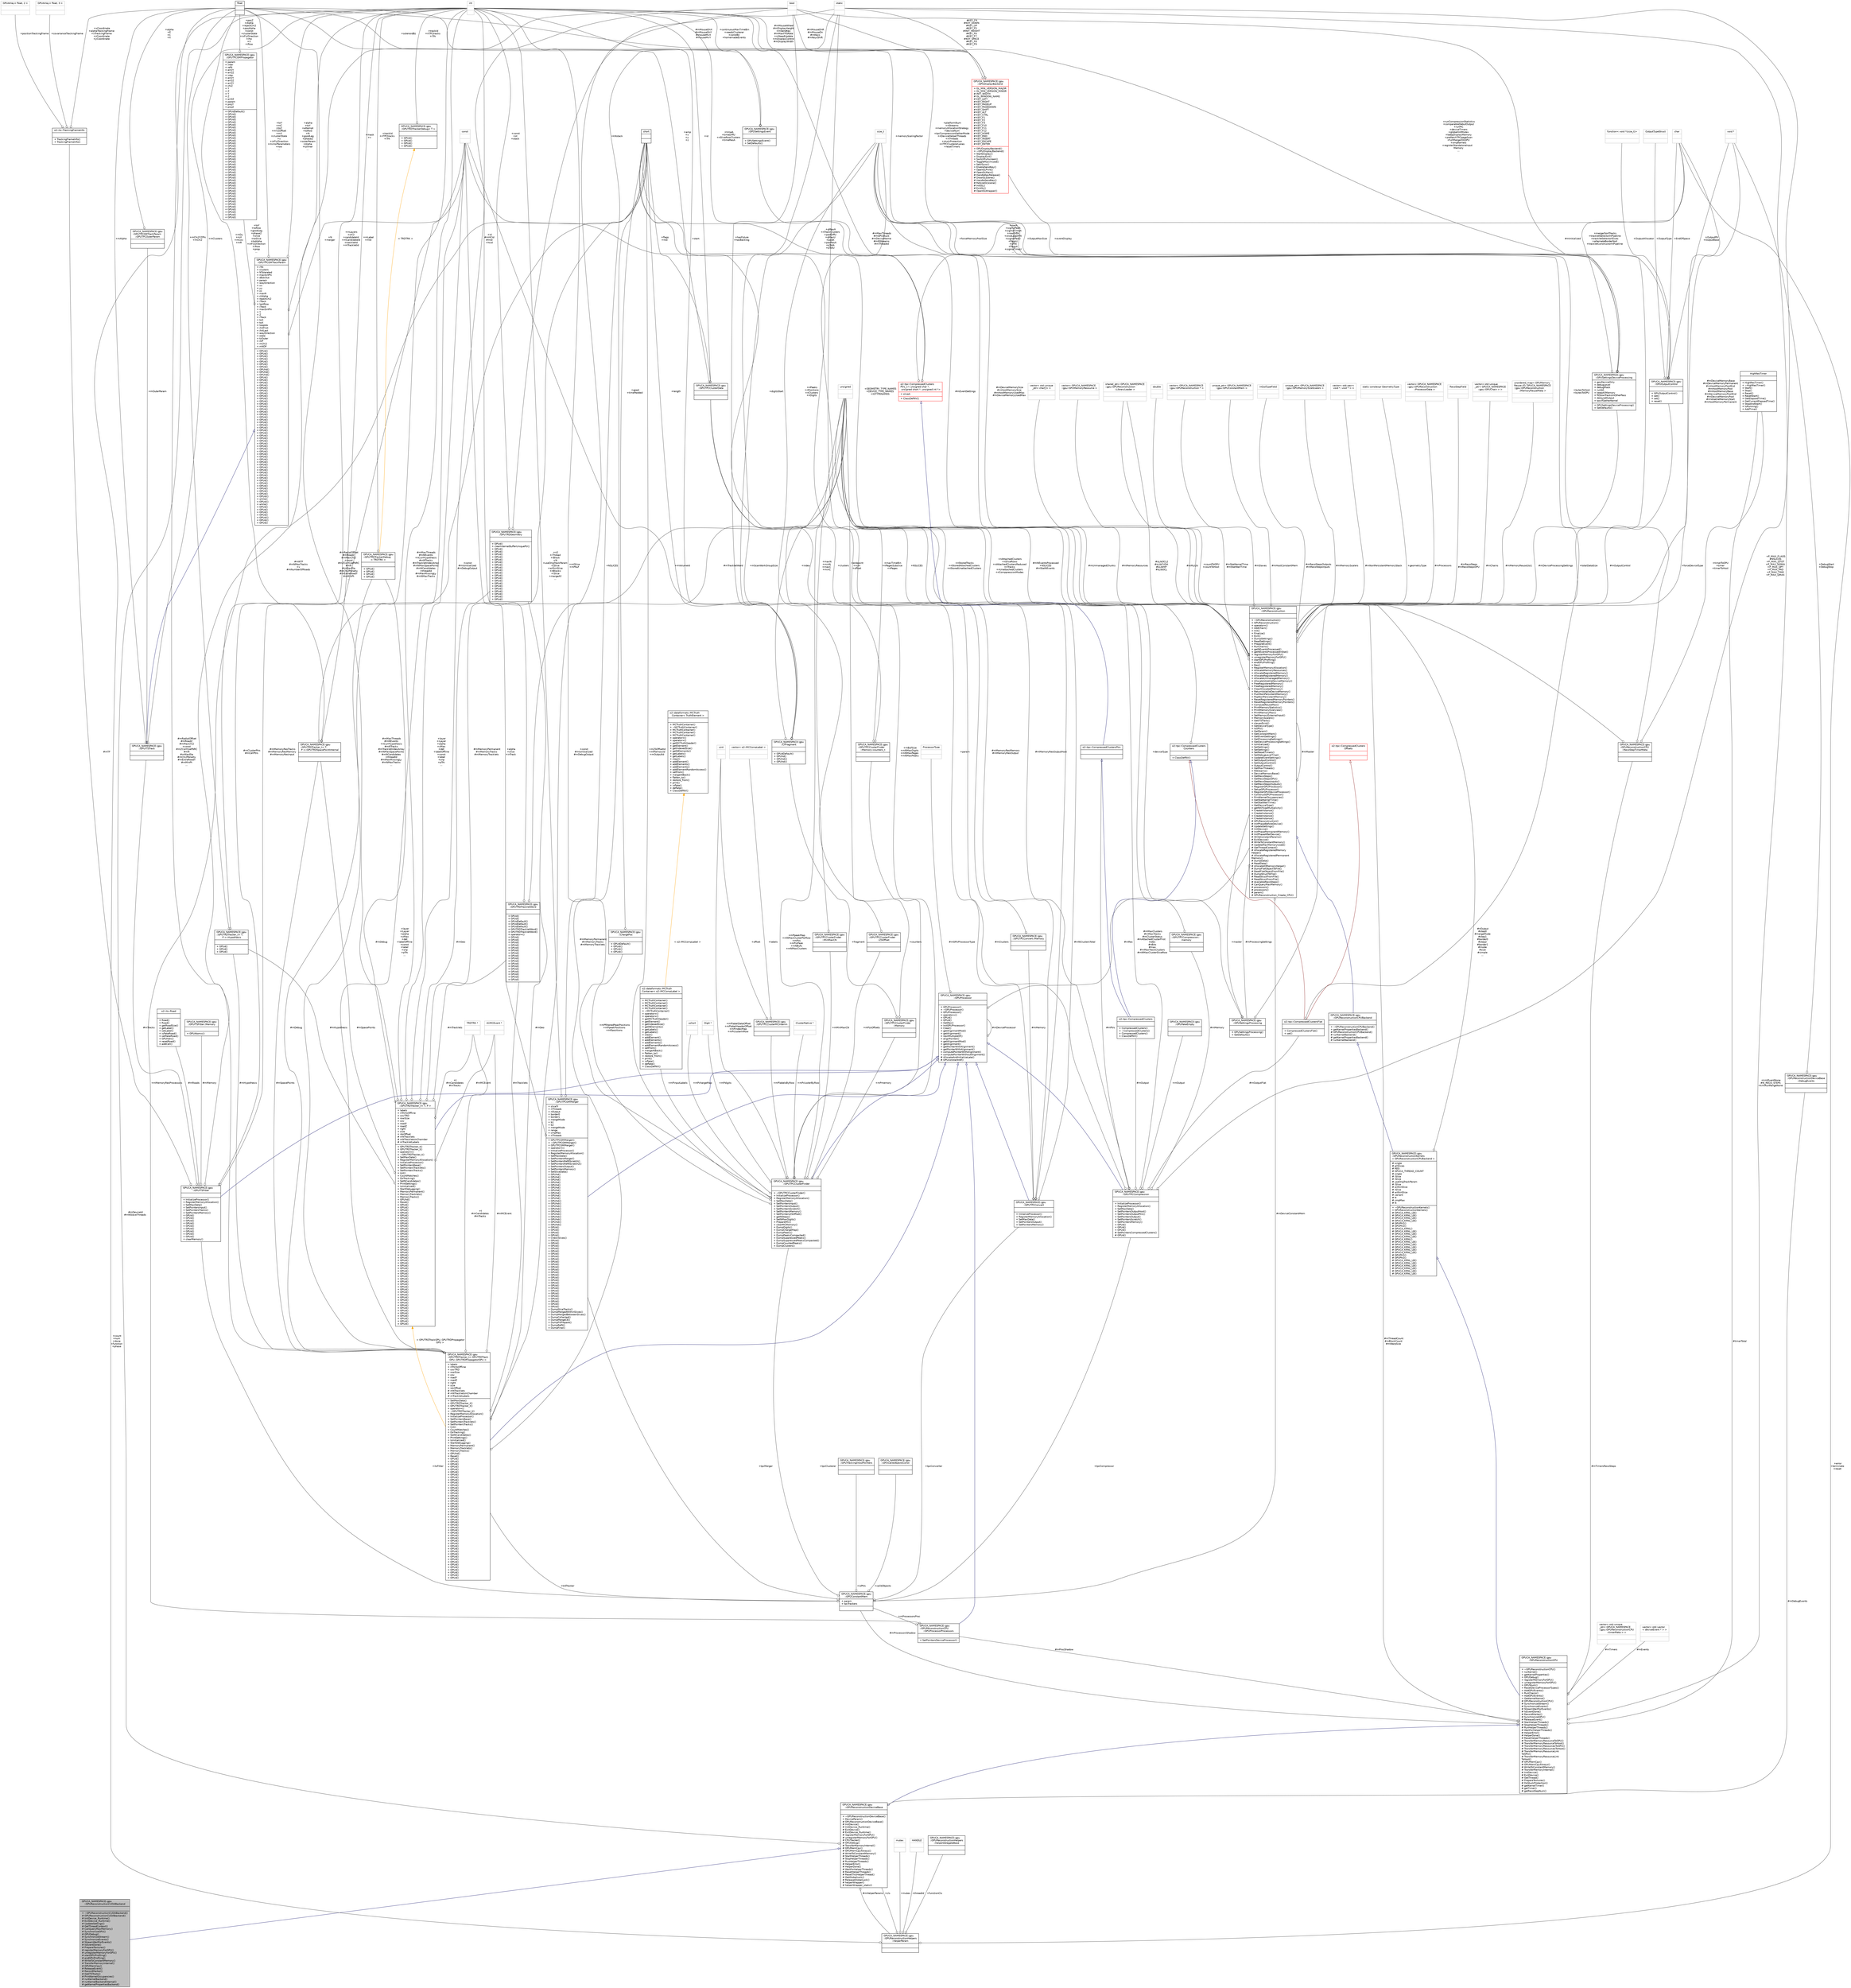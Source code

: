 digraph "GPUCA_NAMESPACE::gpu::GPUReconstructionCUDABackend"
{
 // INTERACTIVE_SVG=YES
  bgcolor="transparent";
  edge [fontname="Helvetica",fontsize="10",labelfontname="Helvetica",labelfontsize="10"];
  node [fontname="Helvetica",fontsize="10",shape=record];
  Node6 [label="{GPUCA_NAMESPACE::gpu\l::GPUReconstructionCUDABackend\n||+ ~GPUReconstructionCUDABackend()\l# GPUReconstructionCUDABackend()\l# InitDevice_Runtime()\l# ExitDevice_Runtime()\l# UpdateSettings()\l# GetThreadContext()\l# CanQueryMaxMemory()\l# SynchronizeGPU()\l# GPUDebug()\l# SynchronizeStream()\l# SynchronizeEvents()\l# StreamWaitForEvents()\l# IsEventDone()\l# PrepareTextures()\l# registerMemoryForGPU()\l# unregisterMemoryForGPU()\l# startGPUProfiling()\l# endGPUProfiling()\l# WriteToConstantMemory()\l# TransferMemoryInternal()\l# GPUMemCpy()\l# ReleaseEvent()\l# RecordMarker()\l# GetITSTraits()\l# PrintKernelOccupancies()\l# runKernelBackend()\l# runKernelBackendInternal()\l# getKernelPropertiesBackend()\l}",height=0.2,width=0.4,color="black", fillcolor="grey75", style="filled", fontcolor="black"];
  Node7 -> Node6 [dir="back",color="midnightblue",fontsize="10",style="solid",arrowtail="onormal",fontname="Helvetica"];
  Node7 [label="{GPUCA_NAMESPACE::gpu\l::GPUReconstructionDeviceBase\n||+ ~GPUReconstructionDeviceBase()\l+ DeviceParam()\l# GPUReconstructionDeviceBase()\l# InitDevice()\l# InitDevice_Runtime()\l# ExitDevice()\l# ExitDevice_Runtime()\l# registerMemoryForGPU()\l# unregisterMemoryForGPU()\l# CPUTracker()\l# GPUDebug()\l# TransferMemoryInternal()\l# GPUMemCpy()\l# GPUMemCpyAlways()\l# WriteToConstantMemory()\l# StartHelperThreads()\l# StopHelperThreads()\l# RunHelperThreads()\l# HelperError()\l# HelperDone()\l# WaitForHelperThreads()\l# ResetHelperThreads()\l# ResetThisHelperThread()\l# GetGlobalLock()\l# ReleaseGlobalLock()\l# helperWrapper()\l# helperWrapper_static()\l}",height=0.2,width=0.4,color="black",URL="$d8/dcf/classGPUCA__NAMESPACE_1_1gpu_1_1GPUReconstructionDeviceBase.html"];
  Node8 -> Node7 [dir="back",color="midnightblue",fontsize="10",style="solid",arrowtail="onormal",fontname="Helvetica"];
  Node8 [label="{GPUCA_NAMESPACE::gpu\l::GPUReconstructionCPU\n||+ ~GPUReconstructionCPU()\l+ runKernel()\l+ getKernelProperties()\l+ GPUDebug()\l+ registerMemoryForGPU()\l+ unregisterMemoryForGPU()\l+ GPUStuck()\l+ ResetDeviceProcessorTypes()\l+ AddGPUEvents()\l+ RunChains()\l+ AddGPUEvents()\l+ GetKernelName()\l# GPUReconstructionCPU()\l# SynchronizeStream()\l# SynchronizeEvents()\l# StreamWaitForEvents()\l# IsEventDone()\l# RecordMarker()\l# SynchronizeGPU()\l# ReleaseEvent()\l# StartHelperThreads()\l# StopHelperThreads()\l# RunHelperThreads()\l# WaitForHelperThreads()\l# HelperError()\l# HelperDone()\l# ResetHelperThreads()\l# TransferMemoryResourceToGPU()\l# TransferMemoryResourceToHost()\l# TransferMemoryResourcesToGPU()\l# TransferMemoryResourcesToHost()\l# TransferMemoryResourceLink\lToGPU()\l# TransferMemoryResourceLink\lToHost()\l# GPUMemCpy()\l# GPUMemCpyAlways()\l# WriteToConstantMemory()\l# TransferMemoryInternal()\l# InitDevice()\l# ExitDevice()\l# GetThread()\l# PrepareTextures()\l# DoStuckProtection()\l# getKernelTimer()\l# getTimer()\l# getRecoStepNum()\l}",height=0.2,width=0.4,color="black",URL="$db/d88/classGPUCA__NAMESPACE_1_1gpu_1_1GPUReconstructionCPU.html"];
  Node9 -> Node8 [dir="back",color="midnightblue",fontsize="10",style="solid",arrowtail="onormal",fontname="Helvetica"];
  Node9 [label="{GPUCA_NAMESPACE::gpu\l::GPUReconstructionKernels\l\< GPUReconstructionCPUBackend \>\n|# single\l# allSlices\l# REG\l# GPUCA_THREAD_COUNT\l# single\l# iSlice\l# iSlice\l# useOrigTrackParam\l# iSlice\l# withinSlice\l# iSlice\l# withinSlice\l# variant\l# N\l# cmpMax\l# N\l|+ ~GPUReconstructionKernels()\l+ GPUReconstructionKernels()\l# GPUCA_KRNL_LB()\l# GPUCA_KRNL_LB()\l# GPUCA_KRNL_LB()\l# GPUCA_KRNL_LB()\l# GPUPtr1()\l# GPUPtr2()\l# GPUCA_KRNL()\l# GPUCA_KRNL_LB()\l# GPUCA_KRNL_LB()\l# GPUCA_KRNL_LB()\l# GPUCA_KRNL()\l# GPUCA_KRNL_LB()\l# GPUCA_KRNL_LB()\l# GPUCA_KRNL_LB()\l# GPUCA_KRNL_LB()\l# GPUCA_KRNL_LB()\l# GPUPtr1()\l# GPUPtr2()\l# GPUCA_KRNL_LB()\l# GPUCA_KRNL_LB()\l# GPUCA_KRNL_LB()\l# GPUCA_KRNL_LB()\l# GPUCA_KRNL_LB()\l# GPUCA_KRNL_LB()\l}",height=0.2,width=0.4,color="black",URL="$d2/dc7/classGPUCA__NAMESPACE_1_1gpu_1_1GPUReconstructionKernels_3_01GPUReconstructionCPUBackend_01_4.html"];
  Node10 -> Node9 [dir="back",color="midnightblue",fontsize="10",style="solid",arrowtail="onormal",fontname="Helvetica"];
  Node10 [label="{GPUCA_NAMESPACE::gpu\l::GPUReconstructionCPUBackend\n||+ ~GPUReconstructionCPUBackend()\l+ getKernelPropertiesBackend()\l# GPUReconstructionCPUBackend()\l# runKernelBackend()\l# getKernelPropertiesBackend()\l# runKernelBackend()\l}",height=0.2,width=0.4,color="black",URL="$d2/d24/classGPUCA__NAMESPACE_1_1gpu_1_1GPUReconstructionCPUBackend.html"];
  Node11 -> Node10 [dir="back",color="midnightblue",fontsize="10",style="solid",arrowtail="onormal",fontname="Helvetica"];
  Node11 [label="{GPUCA_NAMESPACE::gpu\l::GPUReconstruction\n||+ ~GPUReconstruction()\l+ GPUReconstruction()\l+ operator=()\l+ AddChain()\l+ Init()\l+ Finalize()\l+ Exit()\l+ DumpSettings()\l+ ReadSettings()\l+ PrepareEvent()\l+ RunChains()\l+ getNEventsProcessed()\l+ getNEventsProcessedInStat()\l+ registerMemoryForGPU()\l+ unregisterMemoryForGPU()\l+ startGPUProfiling()\l+ endGPUProfiling()\l+ Res()\l+ RegisterMemoryAllocation()\l+ AllocateMemoryResources()\l+ AllocateRegisteredMemory()\l+ AllocateRegisteredMemory()\l+ AllocateUnmanagedMemory()\l+ AllocateVolatileDeviceMemory()\l+ FreeRegisteredMemory()\l+ FreeRegisteredMemory()\l+ ClearAllocatedMemory()\l+ ReturnVolatileDeviceMemory()\l+ PushNonPersistentMemory()\l+ PopNonPersistentMemory()\l+ ResetRegisteredMemoryPointers()\l+ ResetRegisteredMemoryPointers()\l+ ComputeReuseMax()\l+ PrintMemoryStatistics()\l+ PrintMemoryOverview()\l+ PrintMemoryMax()\l+ SetMemoryExternalInput()\l+ MemoryScalers()\l+ GetITSTraits()\l+ slavesExist()\l+ GetDeviceType()\l+ IsGPU()\l+ GetParam()\l+ GetConstantMem()\l+ GetEventSettings()\l+ GetProcessingSettings()\l+ GetDeviceProcessingSettings()\l+ IsInitialized()\l+ SetSettings()\l+ SetSettings()\l+ SetResetTimers()\l+ SetDebugLevelTmp()\l+ UpdateEventSettings()\l+ SetOutputControl()\l+ SetOutputControl()\l+ OutputControl()\l+ GetMaxThreads()\l+ NStreams()\l+ DeviceMemoryBase()\l+ GetRecoSteps()\l+ GetRecoStepsGPU()\l+ GetRecoStepsInputs()\l+ GetRecoStepsOutputs()\l+ RegisterGPUProcessor()\l+ SetupGPUProcessor()\l+ RegisterGPUDeviceProcessor()\l+ ConstructGPUProcessor()\l+ PrintKernelOccupancies()\l+ GetStatKernelTime()\l+ GetStatWallTime()\l+ GetDeviceType()\l+ getNIOTypeMultiplicity()\l+ CreateInstance()\l+ CreateInstance()\l+ CreateInstance()\l+ CreateInstance()\l# GPUReconstruction()\l# InitPhaseBeforeDevice()\l# UpdateSettings()\l# InitDevice()\l# InitPhasePermanentMemory()\l# InitPhaseAfterDevice()\l# WriteConstantParams()\l# ExitDevice()\l# WriteToConstantMemory()\l# UpdateMaxMemoryUsed()\l# GetThreadContext()\l# AllocateRegisteredMemory\lHelper()\l# AllocateRegisteredPermanent\lMemory()\l# DumpData()\l# ReadData()\l# AllocateIOMemoryHelper()\l# DumpFlatObjectToFile()\l# ReadFlatObjectFromFile()\l# DumpStructToFile()\l# ReadStructFromFile()\l# ReadStructFromFile()\l# AvailableRecoSteps()\l# CanQueryMaxMemory()\l# processors()\l# processors()\l# param()\l# GPUReconstruction_Create_CPU()\l}",height=0.2,width=0.4,color="black",URL="$d6/df4/classGPUCA__NAMESPACE_1_1gpu_1_1GPUReconstruction.html"];
  Node12 -> Node11 [color="grey25",fontsize="10",style="solid",label=" #mUnmanagedChunks" ,arrowhead="odiamond",fontname="Helvetica"];
  Node12 [label="{vector\< std::unique\l_ptr\< char[]\> \>\n||}",height=0.2,width=0.4,color="grey75"];
  Node11 -> Node11 [color="grey25",fontsize="10",style="solid",label=" #mMaster" ,arrowhead="odiamond",fontname="Helvetica"];
  Node13 -> Node11 [color="grey25",fontsize="10",style="solid",label=" #mMemoryResources" ,arrowhead="odiamond",fontname="Helvetica"];
  Node13 [label="{vector\< GPUCA_NAMESPACE\l::gpu::GPUMemoryResource \>\n||}",height=0.2,width=0.4,color="grey75"];
  Node14 -> Node11 [color="grey25",fontsize="10",style="solid",label=" #sLibOCL2\n#sLibCUDA\n#sLibHIP\n#sLibOCL" ,arrowhead="odiamond",fontname="Helvetica"];
  Node14 [label="{shared_ptr\< GPUCA_NAMESPACE\l::gpu::GPUReconstruction\l::LibraryLoader \>\n||}",height=0.2,width=0.4,color="grey75"];
  Node15 -> Node11 [color="grey25",fontsize="10",style="solid",label=" #mStatKernelTime\n#mStatWallTime" ,arrowhead="odiamond",fontname="Helvetica"];
  Node15 [label="{double\n||}",height=0.2,width=0.4,color="grey75"];
  Node16 -> Node11 [color="grey25",fontsize="10",style="solid",label=" #mDeviceProcessingSettings" ,arrowhead="odiamond",fontname="Helvetica"];
  Node16 [label="{GPUCA_NAMESPACE::gpu\l::GPUSettingsDeviceProcessing\n|+ gpuDeviceOnly\l+ debugLevel\l+ debugMask\l+ runQA\l+ keepAllMemory\l+ fitSlowTracksInOtherPass\l+ delayedOutput\l+ tpccfGatherKernel\l|+ GPUSettingsDeviceProcessing()\l+ SetDefaults()\l}",height=0.2,width=0.4,color="black",URL="$dd/d45/structGPUCA__NAMESPACE_1_1gpu_1_1GPUSettingsDeviceProcessing.html"];
  Node17 -> Node16 [color="grey25",fontsize="10",style="solid",label=" +memoryScalingFactor" ,arrowhead="odiamond",fontname="Helvetica"];
  Node17 [label="{float\n||}",height=0.2,width=0.4,color="black",URL="$d4/dc3/classfloat.html"];
  Node18 -> Node16 [color="grey25",fontsize="10",style="solid",label=" +mergerSortTracks\n+trackletSelectorInPipeline\n+trackletSelectorSlices\n+alternateBorderSort\n+trackletConstructorInPipeline" ,arrowhead="odiamond",fontname="Helvetica"];
  Node18 [label="{char\n||}",height=0.2,width=0.4,color="grey75"];
  Node19 -> Node16 [color="grey25",fontsize="10",style="solid",label=" +forceMemoryPoolSize" ,arrowhead="odiamond",fontname="Helvetica"];
  Node19 [label="{size_t\n||}",height=0.2,width=0.4,color="grey75"];
  Node20 -> Node16 [color="grey25",fontsize="10",style="solid",label=" +platformNum\n+nStreams\n+memoryAllocationStrategy\n+deviceNum\n+tpcCompressionGatherMode\n+nDeviceHelperThreads\n+nThreads\n+stuckProtection\n+nTPCClustererLanes\n+resetTimers\n..." ,arrowhead="odiamond",fontname="Helvetica"];
  Node20 [label="{int\n||}",height=0.2,width=0.4,color="grey75"];
  Node21 -> Node16 [color="grey25",fontsize="10",style="solid",label=" +runCompressionStatistics\n+comparableDebutOutput\n+runMC\n+deviceTimers\n+globalInitMutex\n+keepDisplayMemory\n+prefetchTPCpageScan\n+fullMergerOnGPU\n+ompKernels\n+registerStandaloneInput\lMemory\n..." ,arrowhead="odiamond",fontname="Helvetica"];
  Node21 [label="{bool\n||}",height=0.2,width=0.4,color="grey75"];
  Node22 -> Node16 [color="grey25",fontsize="10",style="solid",label=" +eventDisplay" ,arrowhead="odiamond",fontname="Helvetica"];
  Node22 [label="{GPUCA_NAMESPACE::gpu\l::GPUDisplayBackend\n|+ GL_MIN_VERSION_MAJOR\l+ GL_MIN_VERSION_MINOR\l# INIT_WIDTH\l# GL_WINDOW_NAME\l# KEY_LEFT\l# KEY_RIGHT\l# KEY_PAGEUP\l# KEY_PAGEDOWN\l# KEY_SHIFT\l# KEY_ALT\l# KEY_CTRL\l# KEY_F1\l# KEY_F2\l# KEY_F3\l# KEY_F10\l# KEY_F11\l# KEY_F12\l# KEY_HOME\l# KEY_END\l# KEY_INSERT\l# KEY_ESCAPE\l# KEY_ENTER\l|+ GPUDisplayBackend()\l+ ~GPUDisplayBackend()\l+ StartDisplay()\l+ DisplayExit()\l+ SwitchFullscreen()\l+ ToggleMaximized()\l+ SetVSync()\l+ EnableSendKey()\l+ OpenGLPrint()\l# OpenGLMain()\l# HandleKeyRelease()\l# DrawGLScene()\l# HandleSendKey()\l# ReSizeGLScene()\l# InitGL()\l# ExitGL()\l# OpenGLWrapper()\l}",height=0.2,width=0.4,color="red",URL="$d6/d42/classGPUCA__NAMESPACE_1_1gpu_1_1GPUDisplayBackend.html"];
  Node17 -> Node22 [color="grey25",fontsize="10",style="solid",label=" #mMouseDnX\n#mMouseDnY\n#mouseMvX\n#mouseMvY" ,arrowhead="odiamond",fontname="Helvetica"];
  Node20 -> Node22 [color="grey25",fontsize="10",style="solid",label=" #mMouseWheel\n#mDisplayHeight\n+mSendKey\n#mMaxFPSRate\n+mNeedUpdate\n+mDisplayControl\n#mDisplayWidth" ,arrowhead="odiamond",fontname="Helvetica"];
  Node21 -> Node22 [color="grey25",fontsize="10",style="solid",label=" #mMouseDnR\n#mMouseDn\n#mKeys\n#mKeysShift" ,arrowhead="odiamond",fontname="Helvetica"];
  Node24 -> Node22 [color="grey25",fontsize="10",style="solid",label=" #KEY_F4\n#KEY_DOWN\n#KEY_UP\n#KEY_F5\n#INIT_HEIGHT\n#KEY_F6\n#KEY_F7\n#KEY_SPACE\n#KEY_F8\n#KEY_F9\n..." ,arrowhead="odiamond",fontname="Helvetica"];
  Node24 [label="{static\n||}",height=0.2,width=0.4,color="grey75"];
  Node25 -> Node11 [color="grey25",fontsize="10",style="solid",label=" #mSlaves" ,arrowhead="odiamond",fontname="Helvetica"];
  Node25 [label="{vector\< GPUCA_NAMESPACE\l::gpu::GPUReconstruction * \>\n||}",height=0.2,width=0.4,color="grey75"];
  Node26 -> Node11 [color="grey25",fontsize="10",style="solid",label=" #mHostConstantMem" ,arrowhead="odiamond",fontname="Helvetica"];
  Node26 [label="{unique_ptr\< GPUCA_NAMESPACE\l::gpu::GPUConstantMem \>\n||}",height=0.2,width=0.4,color="grey75"];
  Node27 -> Node11 [color="grey25",fontsize="10",style="solid",label=" #mRecoStepsOutputs\n#mRecoStepsInputs" ,arrowhead="odiamond",fontname="Helvetica"];
  Node27 [label="{InOutTypeField\n||}",height=0.2,width=0.4,color="grey75"];
  Node28 -> Node11 [color="grey25",fontsize="10",style="solid",label=" #mMemoryScalers" ,arrowhead="odiamond",fontname="Helvetica"];
  Node28 [label="{unique_ptr\< GPUCA_NAMESPACE\l::gpu::GPUMemorySizeScalers \>\n||}",height=0.2,width=0.4,color="grey75"];
  Node29 -> Node11 [color="grey25",fontsize="10",style="solid",label=" #mOutputControl" ,arrowhead="odiamond",fontname="Helvetica"];
  Node29 [label="{GPUCA_NAMESPACE::gpu\l::GPUOutputControl\n||+ GPUOutputControl()\l+ set()\l+ set()\l+ reset()\l}",height=0.2,width=0.4,color="black",URL="$d4/d7c/structGPUCA__NAMESPACE_1_1gpu_1_1GPUOutputControl.html"];
  Node30 -> Node29 [color="grey25",fontsize="10",style="solid",label=" +OutputAllocator" ,arrowhead="odiamond",fontname="Helvetica"];
  Node30 [label="{function\< void *(size_t)\>\n||}",height=0.2,width=0.4,color="grey75"];
  Node18 -> Node29 [color="grey25",fontsize="10",style="solid",label=" +EndOfSpace" ,arrowhead="odiamond",fontname="Helvetica"];
  Node19 -> Node29 [color="grey25",fontsize="10",style="solid",label=" +OutputMaxSize" ,arrowhead="odiamond",fontname="Helvetica"];
  Node31 -> Node29 [color="grey25",fontsize="10",style="solid",label=" +OutputType" ,arrowhead="odiamond",fontname="Helvetica"];
  Node31 [label="{OutputTypeStruct\n||}",height=0.2,width=0.4,color="grey75"];
  Node32 -> Node29 [color="grey25",fontsize="10",style="solid",label=" +OutputPtr\n+OutputBase" ,arrowhead="odiamond",fontname="Helvetica"];
  Node32 [label="{void *\n||}",height=0.2,width=0.4,color="grey75"];
  Node14 -> Node11 [color="grey25",fontsize="10",style="solid",label=" #mMyLib" ,arrowhead="odiamond",fontname="Helvetica"];
  Node33 -> Node11 [color="grey25",fontsize="10",style="solid",label=" #mEventSettings" ,arrowhead="odiamond",fontname="Helvetica"];
  Node33 [label="{GPUCA_NAMESPACE::gpu\l::GPUSettingsEvent\n||+ GPUSettingsEvent()\l+ SetDefaults()\l}",height=0.2,width=0.4,color="black",URL="$d0/d50/structGPUCA__NAMESPACE_1_1gpu_1_1GPUSettingsEvent.html"];
  Node17 -> Node33 [color="grey25",fontsize="10",style="solid",label=" +solenoidBz" ,arrowhead="odiamond",fontname="Helvetica"];
  Node20 -> Node33 [color="grey25",fontsize="10",style="solid",label=" +continuousMaxTimeBin\n+needsClusterer\n+constBz\n+homemadeEvents" ,arrowhead="odiamond",fontname="Helvetica"];
  Node19 -> Node11 [color="grey25",fontsize="10",style="solid",label=" #mDeviceMemorySize\n#mHostMemorySize\n#mHostMemoryUsedMax\n#mDeviceMemoryUsedMax" ,arrowhead="odiamond",fontname="Helvetica"];
  Node34 -> Node11 [color="grey25",fontsize="10",style="solid",label=" #mDeviceConstantMem" ,arrowhead="odiamond",fontname="Helvetica"];
  Node34 [label="{GPUCA_NAMESPACE::gpu\l::GPUConstantMem\n|+ param\l+ tpcTrackers\l|}",height=0.2,width=0.4,color="black",URL="$dc/d57/structGPUCA__NAMESPACE_1_1gpu_1_1GPUConstantMem.html"];
  Node35 -> Node34 [color="grey25",fontsize="10",style="solid",label=" +tpcClusterer" ,arrowhead="odiamond",fontname="Helvetica"];
  Node35 [label="{GPUCA_NAMESPACE::gpu\l::GPUTPCClusterFinder\n||+ ~GPUTPCClusterFinder()\l+ InitializeProcessor()\l+ RegisterMemoryAllocation()\l+ SetMaxData()\l+ SetPointersInput()\l+ SetPointersOutput()\l+ SetPointersScratch()\l+ SetPointersMemory()\l+ SetPointersZSOffset()\l+ getNSteps()\l+ SetNMaxDigits()\l+ PrepareMC()\l+ clearMCMemory()\l+ DumpDigits()\l+ DumpChargeMap()\l+ DumpPeaks()\l+ DumpPeaksCompacted()\l+ DumpSuppressedPeaks()\l+ DumpSuppressedPeaksCompacted()\l+ DumpCountedPeaks()\l+ DumpClusters()\l}",height=0.2,width=0.4,color="black",URL="$da/dac/classGPUCA__NAMESPACE_1_1gpu_1_1GPUTPCClusterFinder.html"];
  Node36 -> Node35 [dir="back",color="midnightblue",fontsize="10",style="solid",arrowtail="onormal",fontname="Helvetica"];
  Node36 [label="{GPUCA_NAMESPACE::gpu\l::GPUProcessor\n||+ GPUProcessor()\l+ ~GPUProcessor()\l+ GPUProcessor()\l+ operator=()\l+ GPUd()\l+ GPUd()\l+ GetRec()\l+ InitGPUProcessor()\l+ Clear()\l+ getAlignmentMod()\l+ getAlignment()\l+ nextMultipleOf()\l+ alignPointer()\l+ getAlignmentMod()\l+ getAlignment()\l+ getPointerWithAlignment()\l+ getPointerWithAlignment()\l+ computePointerWithAlignment()\l+ computePointerWithoutAlignment()\l# AllocateAndInitializeLate()\l# GPUconstantref()\l}",height=0.2,width=0.4,color="black",URL="$d0/dd7/classGPUCA__NAMESPACE_1_1gpu_1_1GPUProcessor.html"];
  Node11 -> Node36 [color="grey25",fontsize="10",style="solid",label=" #mRec" ,arrowhead="odiamond",fontname="Helvetica"];
  Node36 -> Node36 [color="grey25",fontsize="10",style="solid",label=" #mDeviceProcessor" ,arrowhead="odiamond",fontname="Helvetica"];
  Node37 -> Node36 [color="grey25",fontsize="10",style="solid",label=" #mGPUProcessorType" ,arrowhead="odiamond",fontname="Helvetica"];
  Node37 [label="{ProcessorType\n||}",height=0.2,width=0.4,color="grey75"];
  Node38 -> Node35 [color="grey25",fontsize="10",style="solid",label=" +mMinMaxCN" ,arrowhead="odiamond",fontname="Helvetica"];
  Node38 [label="{GPUCA_NAMESPACE::gpu\l::GPUTPCClusterFinder\l::MinMaxCN\n||}",height=0.2,width=0.4,color="black",URL="$dc/dc6/structGPUCA__NAMESPACE_1_1gpu_1_1GPUTPCClusterFinder_1_1MinMaxCN.html"];
  Node39 -> Node38 [color="grey25",fontsize="10",style="solid",label=" +maxN\n+minN\n+maxC\n+minC" ,arrowhead="odiamond",fontname="Helvetica"];
  Node39 [label="{unsigned\n||}",height=0.2,width=0.4,color="grey75"];
  Node40 -> Node35 [color="grey25",fontsize="10",style="solid",label=" +mPmemory" ,arrowhead="odiamond",fontname="Helvetica"];
  Node40 [label="{GPUCA_NAMESPACE::gpu\l::GPUTPCClusterFinder\l::Memory\n||}",height=0.2,width=0.4,color="black",URL="$d6/d9c/structGPUCA__NAMESPACE_1_1gpu_1_1GPUTPCClusterFinder_1_1Memory.html"];
  Node41 -> Node40 [color="grey25",fontsize="10",style="solid",label=" +counters" ,arrowhead="odiamond",fontname="Helvetica"];
  Node41 [label="{GPUCA_NAMESPACE::gpu\l::GPUTPCClusterFinder\l::Memory::counters_t\n||}",height=0.2,width=0.4,color="black",URL="$d6/d42/structGPUCA__NAMESPACE_1_1gpu_1_1GPUTPCClusterFinder_1_1Memory_1_1counters__t.html"];
  Node19 -> Node41 [color="grey25",fontsize="10",style="solid",label=" +nPeaks\n+nPositions\n+nClusters\n+nDigits" ,arrowhead="odiamond",fontname="Helvetica"];
  Node39 -> Node41 [color="grey25",fontsize="10",style="solid",label=" +maxTimeBin\n+nPagesSubslice\n+nPages" ,arrowhead="odiamond",fontname="Helvetica"];
  Node42 -> Node40 [color="grey25",fontsize="10",style="solid",label=" +fragment" ,arrowhead="odiamond",fontname="Helvetica"];
  Node42 [label="{GPUCA_NAMESPACE::gpu\l::CfFragment\n||+ GPUdDefault()\l+ GPUhd()\l+ GPUhdi()\l+ GPUhdi()\l}",height=0.2,width=0.4,color="black",URL="$db/d3d/structGPUCA__NAMESPACE_1_1gpu_1_1CfFragment.html"];
  Node43 -> Node42 [color="grey25",fontsize="10",style="solid",label=" +length" ,arrowhead="odiamond",fontname="Helvetica"];
  Node43 [label="{short\n||}",height=0.2,width=0.4,color="black",URL="$dc/d10/classshort.html"];
  Node19 -> Node42 [color="grey25",fontsize="10",style="solid",label=" +digitsStart" ,arrowhead="odiamond",fontname="Helvetica"];
  Node20 -> Node42 [color="grey25",fontsize="10",style="solid",label=" +start" ,arrowhead="odiamond",fontname="Helvetica"];
  Node21 -> Node42 [color="grey25",fontsize="10",style="solid",label=" +hasFuture\n+hasBacklog" ,arrowhead="odiamond",fontname="Helvetica"];
  Node39 -> Node42 [color="grey25",fontsize="10",style="solid",label=" +index" ,arrowhead="odiamond",fontname="Helvetica"];
  Node44 -> Node35 [color="grey25",fontsize="10",style="solid",label=" +mPfilteredPeakPositions\n+mPpeakPositions\n+mPpositions" ,arrowhead="odiamond",fontname="Helvetica"];
  Node44 [label="{GPUCA_NAMESPACE::gpu\l::ChargePos\n||+ GPUdDefault()\l+ GPUdi()\l+ GPUdi()\l+ GPUdi()\l}",height=0.2,width=0.4,color="black",URL="$dd/d68/structGPUCA__NAMESPACE_1_1gpu_1_1ChargePos.html"];
  Node43 -> Node44 [color="grey25",fontsize="10",style="solid",label=" +gpad\n+timePadded" ,arrowhead="odiamond",fontname="Helvetica"];
  Node43 -> Node35 [color="grey25",fontsize="10",style="solid",label=" +mZSOffsetId\n+mMemoryId\n+mOutputId" ,arrowhead="odiamond",fontname="Helvetica"];
  Node45 -> Node35 [color="grey25",fontsize="10",style="solid",label=" +mPinputLabels" ,arrowhead="odiamond",fontname="Helvetica"];
  Node45 [label="{o2::dataformats::MCTruth\lContainer\< o2::MCCompLabel \>\n||+ MCTruthContainer()\l+ MCTruthContainer()\l+ MCTruthContainer()\l+ MCTruthContainer()\l+ ~MCTruthContainer()\l+ operator=()\l+ operator=()\l+ getMCTruthHeader()\l+ getElement()\l+ getIndexedSize()\l+ getNElements()\l+ getLabels()\l+ getLabels()\l+ clear()\l+ addElement()\l+ addElements()\l+ addElements()\l+ addElementRandomAccess()\l+ setFrom()\l+ mergeAtBack()\l+ flatten_to()\l+ restore_from()\l+ print()\l+ inflate()\l+ deflate()\l+ ClassDefNV()\l}",height=0.2,width=0.4,color="black",URL="$dc/daa/classo2_1_1dataformats_1_1MCTruthContainer.html"];
  Node46 -> Node45 [dir="back",color="orange",fontsize="10",style="solid",label=" \< o2::MCCompLabel \>" ,fontname="Helvetica"];
  Node46 [label="{o2::dataformats::MCTruth\lContainer\< TruthElement \>\n||+ MCTruthContainer()\l+ ~MCTruthContainer()\l+ MCTruthContainer()\l+ MCTruthContainer()\l+ MCTruthContainer()\l+ operator=()\l+ operator=()\l+ getMCTruthHeader()\l+ getElement()\l+ getIndexedSize()\l+ getNElements()\l+ getLabels()\l+ getLabels()\l+ clear()\l+ addElement()\l+ addElements()\l+ addElements()\l+ addElementRandomAccess()\l+ setFrom()\l+ mergeAtBack()\l+ flatten_to()\l+ restore_from()\l+ print()\l+ inflate()\l+ deflate()\l+ ClassDefNV()\l}",height=0.2,width=0.4,color="black",URL="$dc/daa/classo2_1_1dataformats_1_1MCTruthContainer.html",tooltip="A container to hold and manage MC truth information/labels. "];
  Node19 -> Node35 [color="grey25",fontsize="10",style="solid",label=" +mBufSize\n+mNMaxDigits\n+mNMaxPages\n+mNMaxPeaks" ,arrowhead="odiamond",fontname="Helvetica"];
  Node47 -> Node35 [color="grey25",fontsize="10",style="solid",label=" +mPchargeMap" ,arrowhead="odiamond",fontname="Helvetica"];
  Node47 [label="{ushort\n||}",height=0.2,width=0.4,color="grey75"];
  Node48 -> Node35 [color="grey25",fontsize="10",style="solid",label=" +mPdigits" ,arrowhead="odiamond",fontname="Helvetica"];
  Node48 [label="{Digit *\n||}",height=0.2,width=0.4,color="grey75"];
  Node20 -> Node35 [color="grey25",fontsize="10",style="solid",label=" +mISlice\n+mPbuf" ,arrowhead="odiamond",fontname="Helvetica"];
  Node49 -> Node35 [color="grey25",fontsize="10",style="solid",label=" +mPzsOffsets" ,arrowhead="odiamond",fontname="Helvetica"];
  Node49 [label="{GPUCA_NAMESPACE::gpu\l::GPUTPCClusterFinder\l::ZSOffset\n||}",height=0.2,width=0.4,color="black",URL="$da/d0d/structGPUCA__NAMESPACE_1_1gpu_1_1GPUTPCClusterFinder_1_1ZSOffset.html"];
  Node39 -> Node49 [color="grey25",fontsize="10",style="solid",label=" +endpoint\n+num\n+offset" ,arrowhead="odiamond",fontname="Helvetica"];
  Node50 -> Node35 [color="grey25",fontsize="10",style="solid",label=" +mPlabelDataOffset\n+mPlabelHeaderOffset\n+mPindexMap\n+mPclusterInRow" ,arrowhead="odiamond",fontname="Helvetica"];
  Node50 [label="{uint\n||}",height=0.2,width=0.4,color="grey75"];
  Node24 -> Node35 [color="grey25",fontsize="10",style="solid",label=" +mScanWorkGroupSize" ,arrowhead="odiamond",fontname="Helvetica"];
  Node51 -> Node35 [color="grey25",fontsize="10",style="solid",label=" +mPclusterByRow" ,arrowhead="odiamond",fontname="Helvetica"];
  Node51 [label="{ClusterNative *\n||}",height=0.2,width=0.4,color="grey75"];
  Node39 -> Node35 [color="grey25",fontsize="10",style="solid",label=" +mPpeakMap\n+mNMaxClusterPerRow\n+mPzs\n+mPisPeak\n+mNBufs\n+mNMaxClusters" ,arrowhead="odiamond",fontname="Helvetica"];
  Node52 -> Node35 [color="grey25",fontsize="10",style="solid",label=" +mPlabelsByRow" ,arrowhead="odiamond",fontname="Helvetica"];
  Node52 [label="{GPUCA_NAMESPACE::gpu\l::GPUTPCClusterMCInterim\n||}",height=0.2,width=0.4,color="black",URL="$d4/d0e/structGPUCA__NAMESPACE_1_1gpu_1_1GPUTPCClusterMCInterim.html"];
  Node53 -> Node52 [color="grey25",fontsize="10",style="solid",label=" +labels" ,arrowhead="odiamond",fontname="Helvetica"];
  Node53 [label="{vector\< o2::MCCompLabel \>\n||}",height=0.2,width=0.4,color="grey75"];
  Node50 -> Node52 [color="grey25",fontsize="10",style="solid",label=" +offset" ,arrowhead="odiamond",fontname="Helvetica"];
  Node54 -> Node34 [color="grey25",fontsize="10",style="solid",label=" +itsFitter" ,arrowhead="odiamond",fontname="Helvetica"];
  Node54 [label="{GPUCA_NAMESPACE::gpu\l::GPUITSFitter\n||+ InitializeProcessor()\l+ RegisterMemoryAllocation()\l+ SetMaxData()\l+ SetPointersInput()\l+ SetPointersTracks()\l+ SetPointersMemory()\l+ GPUd()\l+ GPUd()\l+ GPUd()\l+ GPUd()\l+ GPUd()\l+ GPUd()\l+ GPUd()\l+ GPUd()\l+ GPUd()\l+ clearMemory()\l}",height=0.2,width=0.4,color="black",URL="$d8/df8/classGPUCA__NAMESPACE_1_1gpu_1_1GPUITSFitter.html"];
  Node36 -> Node54 [dir="back",color="midnightblue",fontsize="10",style="solid",arrowtail="onormal",fontname="Helvetica"];
  Node55 -> Node54 [color="grey25",fontsize="10",style="solid",label=" #mRoads" ,arrowhead="odiamond",fontname="Helvetica"];
  Node55 [label="{o2::its::Road\n||+ Road()\l+ Road()\l+ getRoadSize()\l+ getLabel()\l+ setLabel()\l+ isFakeRoad()\l+ setFakeRoad()\l+ GPUhdni()\l+ resetRoad()\l+ addCell()\l}",height=0.2,width=0.4,color="black",URL="$d2/d7f/classo2_1_1its_1_1Road.html"];
  Node56 -> Node54 [color="grey25",fontsize="10",style="solid",label=" #mMemory" ,arrowhead="odiamond",fontname="Helvetica"];
  Node56 [label="{GPUCA_NAMESPACE::gpu\l::GPUITSFitter::Memory\n||+ GPUAtomic()\l}",height=0.2,width=0.4,color="black",URL="$dc/ddc/structGPUCA__NAMESPACE_1_1gpu_1_1GPUITSFitter_1_1Memory.html"];
  Node57 -> Node54 [color="grey25",fontsize="10",style="solid",label=" #mTF" ,arrowhead="odiamond",fontname="Helvetica"];
  Node57 [label="{o2::its::TrackingFrameInfo\n||+ TrackingFrameInfo()\l+ TrackingFrameInfo()\l}",height=0.2,width=0.4,color="black",URL="$d2/d5f/structo2_1_1its_1_1TrackingFrameInfo.html"];
  Node58 -> Node57 [color="grey25",fontsize="10",style="solid",label=" +covarianceTrackingFrame" ,arrowhead="odiamond",fontname="Helvetica"];
  Node58 [label="{GPUArray\< float, 3 \>\n||}",height=0.2,width=0.4,color="grey75"];
  Node59 -> Node57 [color="grey25",fontsize="10",style="solid",label=" +positionTrackingFrame" ,arrowhead="odiamond",fontname="Helvetica"];
  Node59 [label="{GPUArray\< float, 2 \>\n||}",height=0.2,width=0.4,color="grey75"];
  Node17 -> Node57 [color="grey25",fontsize="10",style="solid",label=" +xCoordinate\n+alphaTrackingFrame\n+xTrackingFrame\n+zCoordinate\n+yCoordinate" ,arrowhead="odiamond",fontname="Helvetica"];
  Node43 -> Node54 [color="grey25",fontsize="10",style="solid",label=" #mMemoryResTracks\n#mMemoryResMemory\n#mMemoryResInput" ,arrowhead="odiamond",fontname="Helvetica"];
  Node20 -> Node54 [color="grey25",fontsize="10",style="solid",label=" #mNTF\n#mNMaxTracks\n+v\n#mNumberOfRoads" ,arrowhead="odiamond",fontname="Helvetica"];
  Node60 -> Node54 [color="grey25",fontsize="10",style="solid",label=" #mTracks" ,arrowhead="odiamond",fontname="Helvetica"];
  Node60 [label="{GPUCA_NAMESPACE::gpu\l::GPUITSTrack\n||}",height=0.2,width=0.4,color="black",URL="$dc/d9a/classGPUCA__NAMESPACE_1_1gpu_1_1GPUITSTrack.html"];
  Node61 -> Node60 [dir="back",color="midnightblue",fontsize="10",style="solid",arrowtail="onormal",fontname="Helvetica"];
  Node61 [label="{GPUCA_NAMESPACE::gpu\l::GPUTPCGMTrackParam\n|+ iTrk\l+ clusters\l+ NTolerated\l+ maxSinPhi\l+ dEdxOut\l+ param\l+ wayDirection\l+ xx\l+ yy\l+ zz\l+ maxN\l+ clAlpha\l+ rejectChi2\l+ iTrack\l+ lastRow\l+ iTrack\l+ maxSinPhi\l+ Y\l+ Z\l+ iTrack\l+ toX\l+ toX\l+ loopIdx\l+ ihitFirst\l+ ihitLast\l+ wayDirection\l+ state\l+ tzOuter\l+ mP\l+ mChi2\l+ mNDF\l|+ GPUd()\l+ GPUd()\l+ GPUd()\l+ GPUd()\l+ GPUd()\l+ GPUd()\l+ GPUd()\l+ GPUhd()\l+ GPUhd()\l+ GPUhd()\l+ GPUd()\l+ GPUd()\l+ GPUd()\l+ GPUd()\l+ GPUd()\l+ GPUd()\l+ GPUd()\l+ GPUd()\l+ GPUd()\l+ GPUd()\l+ GPUd()\l+ GPUd()\l+ GPUd()\l+ GPUd()\l+ GPUd()\l+ GPUd()\l+ GPUd()\l+ GPUd()\l+ GPUd()\l+ GPUd()\l+ GPUd()\l+ GPUd()\l+ GPUd()\l+ GPUd()\l+ GPUd()\l+ GPUd()\l+ GPUd()\l+ GPUd()\l+ GPUd()\l+ GPUd()\l+ GPUd()\l+ GPUd()\l+ GPUd()\l+ GPUd()\l+ GPUd()\l+ GPUd()\l+ GPUd()\l+ GPUd()\l+ GPUd()\l+ GPUd()\l+ GPUd()\l+ GPUd()\l+ GPUd()\l+ GPUd()\l+ GPUd()\l+ GPUdi()\l+ while()\l+ GPUdi()\l+ while()\l+ GPUd()\l+ GPUd()\l+ GPUd()\l+ GPUd()\l+ GPUdi()\l+ GPUdi()\l+ GPUd()\l}",height=0.2,width=0.4,color="black",URL="$df/df6/classGPUCA__NAMESPACE_1_1gpu_1_1GPUTPCGMTrackParam.html"];
  Node62 -> Node61 [color="grey25",fontsize="10",style="solid",label=" +toY\n+toRow\n+goodLeg\n+phase2\n+slice\n+toSlice\n+toAlpha\n+inFlyDirection\n+iRow\n+prop\n..." ,arrowhead="odiamond",fontname="Helvetica"];
  Node62 [label="{GPUCA_NAMESPACE::gpu\l::GPUTPCGMPropagator\n|+ param\l+ inter\l+ refit\l+ err2Y\l+ err2Z\l+ inter\l+ err2Y\l+ err2Z\l+ err2Y\l+ chiZ\l+ Y\l+ Z\l+ Y\l+ Z\l+ err2Z\l+ param\l+ projY\l+ projZ\l|+ GPUdDefault()\l+ GPUd()\l+ GPUd()\l+ GPUd()\l+ GPUd()\l+ GPUd()\l+ GPUd()\l+ GPUd()\l+ GPUd()\l+ GPUd()\l+ GPUd()\l+ GPUd()\l+ GPUd()\l+ GPUd()\l+ GPUd()\l+ GPUd()\l+ GPUd()\l+ GPUd()\l+ GPUd()\l+ GPUd()\l+ GPUd()\l+ GPUd()\l+ GPUd()\l+ GPUd()\l+ GPUd()\l+ GPUd()\l+ GPUd()\l+ GPUd()\l+ GPUd()\l+ GPUd()\l+ GPUd()\l+ GPUd()\l+ GPUd()\l+ GPUd()\l+ GPUd()\l+ GPUd()\l+ GPUd()\l+ GPUd()\l+ GPUd()\l+ GPUd()\l+ GPUd()\l}",height=0.2,width=0.4,color="black",URL="$d8/d01/classGPUCA__NAMESPACE_1_1gpu_1_1GPUTPCGMPropagator.html"];
  Node17 -> Node62 [color="grey25",fontsize="10",style="solid",label=" +posZ\n+Alpha\n+rejectChi2\n+posAlpha\n+const\n+clusterState\n+inFlyDirection\n+rho\n+X\n+iRow\n..." ,arrowhead="odiamond",fontname="Helvetica"];
  Node17 -> Node61 [color="grey25",fontsize="10",style="solid",label=" +toY\n+mC\n+toZ\n+mTZOffset\n+mX\n+clusterState\n+v\n+inFlyDirection\n+mirrorParameters\n+row\n..." ,arrowhead="odiamond",fontname="Helvetica"];
  Node20 -> Node61 [color="grey25",fontsize="10",style="solid",label=" +alpha\n+toY\n+attempt\n+toRow\n+N\n+goodLeg\n+phase2\n+outerParam\n+Alpha\n+tzInner\n..." ,arrowhead="odiamond",fontname="Helvetica"];
  Node21 -> Node61 [color="grey25",fontsize="10",style="solid",label=" +mask\n+v" ,arrowhead="odiamond",fontname="Helvetica"];
  Node63 -> Node61 [color="grey25",fontsize="10",style="solid",label=" +N\n+merger" ,arrowhead="odiamond",fontname="Helvetica"];
  Node63 [label="{const\n||}",height=0.2,width=0.4,color="grey75"];
  Node17 -> Node60 [color="grey25",fontsize="10",style="solid",label=" +mAlpha" ,arrowhead="odiamond",fontname="Helvetica"];
  Node20 -> Node60 [color="grey25",fontsize="10",style="solid",label=" +mClusters" ,arrowhead="odiamond",fontname="Helvetica"];
  Node64 -> Node60 [color="grey25",fontsize="10",style="solid",label=" +mOuterParam" ,arrowhead="odiamond",fontname="Helvetica"];
  Node64 [label="{GPUCA_NAMESPACE::gpu\l::GPUTPCGMTrackParam\l::GPUTPCOuterParam\n||}",height=0.2,width=0.4,color="black",URL="$d3/d23/structGPUCA__NAMESPACE_1_1gpu_1_1GPUTPCGMTrackParam_1_1GPUTPCOuterParam.html"];
  Node17 -> Node64 [color="grey25",fontsize="10",style="solid",label=" +alpha\n+P\n+C\n+X" ,arrowhead="odiamond",fontname="Helvetica"];
  Node63 -> Node54 [color="grey25",fontsize="10",style="solid",label=" #mClusterPtrs\n#mCellPtrs" ,arrowhead="odiamond",fontname="Helvetica"];
  Node65 -> Node34 [color="grey25",fontsize="10",style="solid",label=" +ioPtrs" ,arrowhead="odiamond",fontname="Helvetica"];
  Node65 [label="{GPUCA_NAMESPACE::gpu\l::GPUTrackingInOutPointers\n||}",height=0.2,width=0.4,color="black",URL="$d2/d7f/structGPUCA__NAMESPACE_1_1gpu_1_1GPUTrackingInOutPointers.html"];
  Node66 -> Node34 [color="grey25",fontsize="10",style="solid",label=" +tpcConverter" ,arrowhead="odiamond",fontname="Helvetica"];
  Node66 [label="{GPUCA_NAMESPACE::gpu\l::GPUTPCConvert\n||+ InitializeProcessor()\l+ RegisterMemoryAllocation()\l+ SetMaxData()\l+ SetPointersOutput()\l+ SetPointersMemory()\l}",height=0.2,width=0.4,color="black",URL="$d3/d6f/classGPUCA__NAMESPACE_1_1gpu_1_1GPUTPCConvert.html"];
  Node36 -> Node66 [dir="back",color="midnightblue",fontsize="10",style="solid",arrowtail="onormal",fontname="Helvetica"];
  Node43 -> Node66 [color="grey25",fontsize="10",style="solid",label=" #mMemoryResMemory\n#mMemoryResOutput" ,arrowhead="odiamond",fontname="Helvetica"];
  Node67 -> Node66 [color="grey25",fontsize="10",style="solid",label=" #mClusters" ,arrowhead="odiamond",fontname="Helvetica"];
  Node67 [label="{GPUCA_NAMESPACE::gpu\l::GPUTPCClusterData\n||}",height=0.2,width=0.4,color="black",URL="$de/d16/structGPUCA__NAMESPACE_1_1gpu_1_1GPUTPCClusterData.html"];
  Node17 -> Node67 [color="grey25",fontsize="10",style="solid",label=" +amp\n+x\n+y\n+z" ,arrowhead="odiamond",fontname="Helvetica"];
  Node43 -> Node67 [color="grey25",fontsize="10",style="solid",label=" +flags\n+row" ,arrowhead="odiamond",fontname="Helvetica"];
  Node20 -> Node67 [color="grey25",fontsize="10",style="solid",label=" +id" ,arrowhead="odiamond",fontname="Helvetica"];
  Node68 -> Node66 [color="grey25",fontsize="10",style="solid",label=" #mMemory" ,arrowhead="odiamond",fontname="Helvetica"];
  Node68 [label="{GPUCA_NAMESPACE::gpu\l::GPUTPCConvert::Memory\n||}",height=0.2,width=0.4,color="black",URL="$d4/d0e/structGPUCA__NAMESPACE_1_1gpu_1_1GPUTPCConvert_1_1Memory.html"];
  Node67 -> Node68 [color="grey25",fontsize="10",style="solid",label=" +clusters" ,arrowhead="odiamond",fontname="Helvetica"];
  Node39 -> Node66 [color="grey25",fontsize="10",style="solid",label=" #mNClustersTotal" ,arrowhead="odiamond",fontname="Helvetica"];
  Node24 -> Node66 [color="grey25",fontsize="10",style="solid",label=" +NSLICES" ,arrowhead="odiamond",fontname="Helvetica"];
  Node69 -> Node34 [color="grey25",fontsize="10",style="solid",label=" +trdTracker" ,arrowhead="odiamond",fontname="Helvetica"];
  Node69 [label="{GPUCA_NAMESPACE::gpu\l::GPUTRDTracker_t\< GPUTRDTrack\lGPU, GPUTRDPropagatorGPU \>\n|+ labels\l+ nTrkltsOffline\l+ covTRD\l+ rowSize\l+ cov\l+ roadY\l+ roadZ\l+ right\l+ size\l+ idxOffset\l# mNTracklets\l# mNTrackletsInChamber\l# mTrackletLabels\l|+ SetMaxData()\l+ GPUTRDTracker_t()\l+ GPUTRDTracker_t()\l+ operator=()\l+ ~GPUTRDTracker_t()\l+ RegisterMemoryAllocation()\l+ InitializeProcessor()\l+ SetPointersBase()\l+ SetPointersTracklets()\l+ SetPointersTracks()\l+ Init()\l+ CountMatches()\l+ DoTracking()\l+ SetNCandidates()\l+ PrintSettings()\l+ IsInitialized()\l+ StartDebugging()\l+ MemoryPermanent()\l+ MemoryTracklets()\l+ MemoryTracks()\l+ GPUhd()\l+ Reset()\l+ GPUd()\l+ GPUd()\l+ GPUd()\l+ GPUd()\l+ GPUd()\l+ GPUd()\l+ GPUd()\l+ GPUd()\l+ GPUd()\l+ GPUd()\l+ GPUd()\l+ GPUd()\l+ GPUd()\l+ GPUd()\l+ GPUd()\l+ GPUd()\l+ GPUd()\l+ GPUd()\l+ GPUd()\l+ GPUd()\l+ GPUd()\l+ GPUd()\l+ GPUd()\l+ GPUd()\l+ GPUd()\l+ GPUd()\l+ GPUd()\l+ GPUd()\l+ GPUd()\l+ GPUd()\l+ GPUd()\l+ GPUd()\l+ GPUd()\l+ GPUd()\l+ GPUd()\l+ GPUd()\l+ GPUd()\l+ GPUd()\l+ GPUd()\l+ GPUd()\l+ GPUd()\l+ GPUd()\l+ GPUd()\l+ GPUd()\l+ GPUd()\l+ GPUd()\l}",height=0.2,width=0.4,color="black",URL="$db/db5/classGPUCA__NAMESPACE_1_1gpu_1_1GPUTRDTracker__t.html"];
  Node36 -> Node69 [dir="back",color="midnightblue",fontsize="10",style="solid",arrowtail="onormal",fontname="Helvetica"];
  Node70 -> Node69 [color="grey25",fontsize="10",style="solid",label=" #mDebug" ,arrowhead="odiamond",fontname="Helvetica"];
  Node70 [label="{GPUCA_NAMESPACE::gpu\l::GPUTRDTrackerDebug\l\< TRDTRK \>\n||+ GPUd()\l+ GPUd()\l+ GPUd()\l+ GPUd()\l}",height=0.2,width=0.4,color="black",URL="$dd/d07/classGPUCA__NAMESPACE_1_1gpu_1_1GPUTRDTrackerDebug.html"];
  Node20 -> Node70 [color="grey25",fontsize="10",style="solid",label=" +trackId\n+nTPCtracks\n+iTrk" ,arrowhead="odiamond",fontname="Helvetica"];
  Node71 -> Node70 [dir="back",color="orange",fontsize="10",style="solid",label=" \< TRDTRK \>" ,fontname="Helvetica"];
  Node71 [label="{GPUCA_NAMESPACE::gpu\l::GPUTRDTrackerDebug\< T \>\n||+ GPUd()\l+ GPUd()\l+ GPUd()\l+ GPUd()\l}",height=0.2,width=0.4,color="black",URL="$dd/d07/classGPUCA__NAMESPACE_1_1gpu_1_1GPUTRDTrackerDebug.html"];
  Node20 -> Node71 [color="grey25",fontsize="10",style="solid",label=" +trackId\n+nTPCtracks\n+iTrk" ,arrowhead="odiamond",fontname="Helvetica"];
  Node72 -> Node69 [color="grey25",fontsize="10",style="solid",label=" #mGeo" ,arrowhead="odiamond",fontname="Helvetica"];
  Node72 [label="{GPUCA_NAMESPACE::gpu\l::GPUTRDGeometry\n||+ GPUd()\l+ clearInternalBufferUniquePtr()\l+ GPUd()\l+ GPUd()\l+ GPUd()\l+ GPUd()\l+ GPUd()\l+ GPUd()\l+ GPUd()\l+ GPUd()\l+ GPUd()\l+ GPUd()\l+ GPUd()\l+ GPUd()\l+ GPUd()\l+ GPUd()\l+ GPUd()\l+ GPUd()\l+ GPUd()\l+ GPUd()\l+ GPUd()\l+ GPUd()\l}",height=0.2,width=0.4,color="black",URL="$d8/d19/classGPUCA__NAMESPACE_1_1gpu_1_1GPUTRDGeometry.html"];
  Node20 -> Node72 [color="grey25",fontsize="10",style="solid",label=" +const\n+st\n+stack" ,arrowhead="odiamond",fontname="Helvetica"];
  Node24 -> Node72 [color="grey25",fontsize="10",style="solid",label=" +kNstack" ,arrowhead="odiamond",fontname="Helvetica"];
  Node73 -> Node69 [color="grey25",fontsize="10",style="solid",label=" #mTracklets" ,arrowhead="odiamond",fontname="Helvetica"];
  Node73 [label="{GPUCA_NAMESPACE::gpu\l::GPUTRDTrackletWord\n||+ GPUd()\l+ GPUd()\l+ GPUdDefault()\l+ GPUdDefault()\l+ GPUdDefault()\l+ GPUTRDTrackletWord()\l+ GPUTRDTrackletWord()\l+ operator=()\l+ GPUd()\l+ GPUd()\l+ GPUd()\l+ GPUd()\l+ GPUd()\l+ GPUd()\l+ GPUd()\l+ GPUd()\l+ GPUd()\l+ GPUd()\l+ GPUd()\l+ GPUd()\l+ GPUd()\l+ GPUd()\l+ GPUd()\l+ GPUd()\l+ GPUd()\l}",height=0.2,width=0.4,color="black",URL="$d6/d2b/classGPUCA__NAMESPACE_1_1gpu_1_1GPUTRDTrackletWord.html"];
  Node20 -> Node73 [color="grey25",fontsize="10",style="solid",label=" +id\n#mHCId\n#mId\n+hcid" ,arrowhead="odiamond",fontname="Helvetica"];
  Node39 -> Node73 [color="grey25",fontsize="10",style="solid",label=" #mTrackletWord" ,arrowhead="odiamond",fontname="Helvetica"];
  Node74 -> Node69 [color="grey25",fontsize="10",style="solid",label=" #mHypothesis" ,arrowhead="odiamond",fontname="Helvetica"];
  Node74 [label="{GPUCA_NAMESPACE::gpu\l::GPUTRDTracker_t\< T,\l P \>::Hypothesis\n||+ GPUd()\l+ GPUd()\l+ GPUd()\l}",height=0.2,width=0.4,color="black",URL="$d5/dab/structGPUCA__NAMESPACE_1_1gpu_1_1GPUTRDTracker__t_1_1Hypothesis.html"];
  Node17 -> Node74 [color="grey25",fontsize="10",style="solid",label=" +mChi2YZPhi\n+mChi2" ,arrowhead="odiamond",fontname="Helvetica"];
  Node20 -> Node74 [color="grey25",fontsize="10",style="solid",label=" +mLayers\n+chi2\n+candidateId\n+mCandidateId\n+trackletId\n+mTrackletId" ,arrowhead="odiamond",fontname="Helvetica"];
  Node43 -> Node69 [color="grey25",fontsize="10",style="solid",label=" #mMemoryPermanent\n#mMemoryTracks\n#mMemoryTracklets" ,arrowhead="odiamond",fontname="Helvetica"];
  Node17 -> Node69 [color="grey25",fontsize="10",style="solid",label=" #mRadialOffset\n#mRoadZ\n#mMaxChi2\n+const\n#mZCorrCoefNRC\n#mR\n#mMaxEta\n#mChi2Penalty\n#mExtraRoadY\n#mMinPt\n..." ,arrowhead="odiamond",fontname="Helvetica"];
  Node75 -> Node69 [color="grey25",fontsize="10",style="solid",label=" +t\n#mCandidates\n#mTracks" ,arrowhead="odiamond",fontname="Helvetica"];
  Node75 [label="{TRDTRK *\n||}",height=0.2,width=0.4,color="grey75"];
  Node20 -> Node69 [color="grey25",fontsize="10",style="solid",label=" #mMaxThreads\n#mNEvents\n+nCurrHypothesis\n#mNTracks\n#mTrackletIndexArray\n#mNMaxSpacePoints\n#mNCandidates\n+threadId\n#mMaxMissingLy\n#mNMaxTracks\n..." ,arrowhead="odiamond",fontname="Helvetica"];
  Node21 -> Node69 [color="grey25",fontsize="10",style="solid",label=" +const\n#mIsInitialized\n#mDebugOutput" ,arrowhead="odiamond",fontname="Helvetica"];
  Node63 -> Node69 [color="grey25",fontsize="10",style="solid",label=" +layer\n+iLayer\n+alpha\n+zMax\n+det\n+labelOffline\n+const\n+label\n+snp\n+pTrk\n..." ,arrowhead="odiamond",fontname="Helvetica"];
  Node76 -> Node69 [color="grey25",fontsize="10",style="solid",label=" #mMCEvent" ,arrowhead="odiamond",fontname="Helvetica"];
  Node76 [label="{AliMCEvent *\n||}",height=0.2,width=0.4,color="grey75"];
  Node77 -> Node69 [color="grey25",fontsize="10",style="solid",label=" #mSpacePoints" ,arrowhead="odiamond",fontname="Helvetica"];
  Node77 [label="{GPUCA_NAMESPACE::gpu\l::GPUTRDTracker_t\< T,\l P \>::GPUTRDSpacePointInternal\n||}",height=0.2,width=0.4,color="black",URL="$db/dd7/structGPUCA__NAMESPACE_1_1gpu_1_1GPUTRDTracker__t_1_1GPUTRDSpacePointInternal.html"];
  Node17 -> Node77 [color="grey25",fontsize="10",style="solid",label=" +mDy\n+mX\n+mCov\n+mR" ,arrowhead="odiamond",fontname="Helvetica"];
  Node20 -> Node77 [color="grey25",fontsize="10",style="solid",label=" +mLabel\n+mId" ,arrowhead="odiamond",fontname="Helvetica"];
  Node39 -> Node77 [color="grey25",fontsize="10",style="solid",label=" +mVolumeId" ,arrowhead="odiamond",fontname="Helvetica"];
  Node78 -> Node69 [dir="back",color="orange",fontsize="10",style="solid",label=" \< GPUTRDTrackGPU, GPUTRDPropagator\lGPU \>" ,fontname="Helvetica"];
  Node78 [label="{GPUCA_NAMESPACE::gpu\l::GPUTRDTracker_t\< T, P \>\n|+ labels\l+ nTrkltsOffline\l+ covTRD\l+ rowSize\l+ cov\l+ roadY\l+ roadZ\l+ right\l+ size\l+ idxOffset\l# mNTracklets\l# mNTrackletsInChamber\l# mTrackletLabels\l|+ GPUTRDTracker_t()\l+ GPUTRDTracker_t()\l+ operator=()\l+ ~GPUTRDTracker_t()\l+ SetMaxData()\l+ RegisterMemoryAllocation()\l+ InitializeProcessor()\l+ SetPointersBase()\l+ SetPointersTracklets()\l+ SetPointersTracks()\l+ Init()\l+ CountMatches()\l+ DoTracking()\l+ SetNCandidates()\l+ PrintSettings()\l+ IsInitialized()\l+ StartDebugging()\l+ MemoryPermanent()\l+ MemoryTracklets()\l+ MemoryTracks()\l+ GPUhd()\l+ Reset()\l+ GPUd()\l+ GPUd()\l+ GPUd()\l+ GPUd()\l+ GPUd()\l+ GPUd()\l+ GPUd()\l+ GPUd()\l+ GPUd()\l+ GPUd()\l+ GPUd()\l+ GPUd()\l+ GPUd()\l+ GPUd()\l+ GPUd()\l+ GPUd()\l+ GPUd()\l+ GPUd()\l+ GPUd()\l+ GPUd()\l+ GPUd()\l+ GPUd()\l+ GPUd()\l+ GPUd()\l+ GPUd()\l+ GPUd()\l+ GPUd()\l+ GPUd()\l+ GPUd()\l+ GPUd()\l+ GPUd()\l+ GPUd()\l+ GPUd()\l+ GPUd()\l+ GPUd()\l+ GPUd()\l+ GPUd()\l+ GPUd()\l+ GPUd()\l+ GPUd()\l+ GPUd()\l+ GPUd()\l+ GPUd()\l+ GPUd()\l+ GPUd()\l+ GPUd()\l}",height=0.2,width=0.4,color="black",URL="$db/db5/classGPUCA__NAMESPACE_1_1gpu_1_1GPUTRDTracker__t.html"];
  Node36 -> Node78 [dir="back",color="midnightblue",fontsize="10",style="solid",arrowtail="onormal",fontname="Helvetica"];
  Node70 -> Node78 [color="grey25",fontsize="10",style="solid",label=" #mDebug" ,arrowhead="odiamond",fontname="Helvetica"];
  Node72 -> Node78 [color="grey25",fontsize="10",style="solid",label=" #mGeo" ,arrowhead="odiamond",fontname="Helvetica"];
  Node73 -> Node78 [color="grey25",fontsize="10",style="solid",label=" #mTracklets" ,arrowhead="odiamond",fontname="Helvetica"];
  Node74 -> Node78 [color="grey25",fontsize="10",style="solid",label=" #mHypothesis" ,arrowhead="odiamond",fontname="Helvetica"];
  Node43 -> Node78 [color="grey25",fontsize="10",style="solid",label=" #mMemoryPermanent\n#mMemoryTracks\n#mMemoryTracklets" ,arrowhead="odiamond",fontname="Helvetica"];
  Node17 -> Node78 [color="grey25",fontsize="10",style="solid",label=" #mRadialOffset\n#mRoadZ\n#mMaxChi2\n+const\n#mZCorrCoefNRC\n#mR\n#mMaxEta\n#mChi2Penalty\n#mExtraRoadY\n#mMinPt\n..." ,arrowhead="odiamond",fontname="Helvetica"];
  Node75 -> Node78 [color="grey25",fontsize="10",style="solid",label=" +t\n#mCandidates\n#mTracks" ,arrowhead="odiamond",fontname="Helvetica"];
  Node20 -> Node78 [color="grey25",fontsize="10",style="solid",label=" #mMaxThreads\n#mNEvents\n+nCurrHypothesis\n#mNTracks\n#mTrackletIndexArray\n#mNMaxSpacePoints\n#mNCandidates\n+threadId\n#mMaxMissingLy\n#mNMaxTracks\n..." ,arrowhead="odiamond",fontname="Helvetica"];
  Node21 -> Node78 [color="grey25",fontsize="10",style="solid",label=" +const\n#mIsInitialized\n#mDebugOutput" ,arrowhead="odiamond",fontname="Helvetica"];
  Node63 -> Node78 [color="grey25",fontsize="10",style="solid",label=" +layer\n+iLayer\n+alpha\n+zMax\n+det\n+labelOffline\n+const\n+label\n+snp\n+pTrk\n..." ,arrowhead="odiamond",fontname="Helvetica"];
  Node76 -> Node78 [color="grey25",fontsize="10",style="solid",label=" #mMCEvent" ,arrowhead="odiamond",fontname="Helvetica"];
  Node77 -> Node78 [color="grey25",fontsize="10",style="solid",label=" #mSpacePoints" ,arrowhead="odiamond",fontname="Helvetica"];
  Node79 -> Node34 [color="grey25",fontsize="10",style="solid",label=" +calibObjects" ,arrowhead="odiamond",fontname="Helvetica"];
  Node79 [label="{GPUCA_NAMESPACE::gpu\l::GPUCalibObjectsConst\n||}",height=0.2,width=0.4,color="black",URL="$d5/d6e/structGPUCA__NAMESPACE_1_1gpu_1_1GPUCalibObjectsConst.html"];
  Node80 -> Node34 [color="grey25",fontsize="10",style="solid",label=" +tpcCompressor" ,arrowhead="odiamond",fontname="Helvetica"];
  Node80 [label="{GPUCA_NAMESPACE::gpu\l::GPUTPCCompression\n||+ InitializeProcessor()\l+ RegisterMemoryAllocation()\l+ SetMaxData()\l+ SetPointersOutputHost()\l+ SetPointersOutputPtrs()\l+ SetPointersOutput()\l+ SetPointersScratch()\l+ SetPointersMemory()\l+ GPUd()\l+ GPUd()\l+ GPUd()\l# SetPointersCompressedClusters()\l# GPUd()\l}",height=0.2,width=0.4,color="black",URL="$d0/da0/classGPUCA__NAMESPACE_1_1gpu_1_1GPUTPCCompression.html"];
  Node36 -> Node80 [dir="back",color="midnightblue",fontsize="10",style="solid",arrowtail="onormal",fontname="Helvetica"];
  Node81 -> Node80 [color="grey25",fontsize="10",style="solid",label=" #mPtrs" ,arrowhead="odiamond",fontname="Helvetica"];
  Node81 [label="{o2::tpc::CompressedClustersPtrs\n||}",height=0.2,width=0.4,color="black",URL="$dd/d10/structo2_1_1tpc_1_1CompressedClustersPtrs.html"];
  Node82 -> Node81 [dir="back",color="midnightblue",fontsize="10",style="solid",arrowtail="onormal",fontname="Helvetica"];
  Node82 [label="{o2::tpc::CompressedClusters\lPtrs_x\< unsigned char *,\l unsigned short *, unsigned int *\>\n|+ sliceA\l|+ ClassDefNV()\l}",height=0.2,width=0.4,color="red",URL="$d7/dea/structo2_1_1tpc_1_1CompressedClustersPtrs__x.html"];
  Node18 -> Node82 [color="grey25",fontsize="10",style="solid",label=" +rowA\n+sigmaPadA\n+sigmaTimeA\n+rowDiffA\n+sliceLegDiffA\n+sigmaPadU\n+flagsU\n+qPtA\n+flagsA\n+sigmaTimeU\n..." ,arrowhead="odiamond",fontname="Helvetica"];
  Node43 -> Node82 [color="grey25",fontsize="10",style="solid",label=" +qMaxA\n+nTrackClusters\n+padDiffU\n+qMaxU\n+padA\n+padResA\n+qTotA\n+qTotU" ,arrowhead="odiamond",fontname="Helvetica"];
  Node20 -> Node82 [color="grey25",fontsize="10",style="solid",label=" +timeA\n+timeDiffU\n+nSliceRowClusters\n+timeResA" ,arrowhead="odiamond",fontname="Helvetica"];
  Node43 -> Node80 [color="grey25",fontsize="10",style="solid",label=" #mMemoryResOutputHost" ,arrowhead="odiamond",fontname="Helvetica"];
  Node87 -> Node80 [color="grey25",fontsize="10",style="solid",label=" #mMemory" ,arrowhead="odiamond",fontname="Helvetica"];
  Node87 [label="{GPUCA_NAMESPACE::gpu\l::GPUTPCCompression::\lmemory\n||}",height=0.2,width=0.4,color="black",URL="$d1/d52/structGPUCA__NAMESPACE_1_1gpu_1_1GPUTPCCompression_1_1memory.html"];
  Node39 -> Node87 [color="grey25",fontsize="10",style="solid",label=" +nStoredTracks\n+nStoredAttachedClusters\n+nStoredUnattachedClusters" ,arrowhead="odiamond",fontname="Helvetica"];
  Node88 -> Node80 [color="grey25",fontsize="10",style="solid",label=" +mOutput" ,arrowhead="odiamond",fontname="Helvetica"];
  Node88 [label="{GPUCA_NAMESPACE::gpu\l::GPUFakeEmpty\n||}",height=0.2,width=0.4,color="black",URL="$d7/ddf/classGPUCA__NAMESPACE_1_1gpu_1_1GPUFakeEmpty.html"];
  Node39 -> Node80 [color="grey25",fontsize="10",style="solid",label=" #mMaxClusters\n#mMaxTracks\n#mClusterStatus\n#mAttachedClusterFirst\lIndex\n#nBits\n#max\n#mMaxTrackClusters\n#mNMaxClusterSliceRow" ,arrowhead="odiamond",fontname="Helvetica"];
  Node89 -> Node80 [color="grey25",fontsize="10",style="solid",label=" #mOutputFlat" ,arrowhead="odiamond",fontname="Helvetica"];
  Node89 [label="{o2::tpc::CompressedClustersFlat\n||+ CompressedClustersFlat()\l+ set()\l}",height=0.2,width=0.4,color="black",URL="$dd/d43/structo2_1_1tpc_1_1CompressedClustersFlat.html"];
  Node90 -> Node89 [dir="back",color="firebrick4",fontsize="10",style="solid",arrowtail="onormal",fontname="Helvetica"];
  Node90 [label="{o2::tpc::CompressedClusters\lCounters\n||+ ClassDefNV()\l}",height=0.2,width=0.4,color="black",URL="$dd/dd7/structo2_1_1tpc_1_1CompressedClustersCounters.html"];
  Node39 -> Node90 [color="grey25",fontsize="10",style="solid",label=" +nAttachedClusters\n+nSliceRows\n+nAttachedClustersReduced\n+nTracks\n+nUnattachedClusters\n+nComppressionModes" ,arrowhead="odiamond",fontname="Helvetica"];
  Node91 -> Node89 [dir="back",color="firebrick4",fontsize="10",style="solid",arrowtail="onormal",fontname="Helvetica"];
  Node91 [label="{o2::tpc::CompressedClusters\lOffsets\n||}",height=0.2,width=0.4,color="red",URL="$dd/d72/structo2_1_1tpc_1_1CompressedClustersOffsets.html"];
  Node19 -> Node89 [color="grey25",fontsize="10",style="solid",label=" +totalDataSize" ,arrowhead="odiamond",fontname="Helvetica"];
  Node63 -> Node80 [color="grey25",fontsize="10",style="solid",label=" +param" ,arrowhead="odiamond",fontname="Helvetica"];
  Node24 -> Node80 [color="grey25",fontsize="10",style="solid",label=" +P_MAX_FLAGS\n#NSLICES\n+P_MAX_QTOT\n+P_MAX_SIGMA\n+P_MAX_QPT\n+P_MAX_PAD\n+P_MAX_TIME\n+P_MAX_QMAX" ,arrowhead="odiamond",fontname="Helvetica"];
  Node93 -> Node80 [color="grey25",fontsize="10",style="solid",label=" #mOutput" ,arrowhead="odiamond",fontname="Helvetica"];
  Node93 [label="{o2::tpc::CompressedClusters\n||+ CompressedClusters()\l+ ~CompressedClusters()\l+ CompressedClusters()\l+ ClassDefNV()\l}",height=0.2,width=0.4,color="black",URL="$d6/d95/structo2_1_1tpc_1_1CompressedClusters.html"];
  Node90 -> Node93 [dir="back",color="midnightblue",fontsize="10",style="solid",arrowtail="onormal",fontname="Helvetica"];
  Node81 -> Node93 [dir="back",color="midnightblue",fontsize="10",style="solid",arrowtail="onormal",fontname="Helvetica"];
  Node94 -> Node34 [color="grey25",fontsize="10",style="solid",label=" +tpcMerger" ,arrowhead="odiamond",fontname="Helvetica"];
  Node94 [label="{GPUCA_NAMESPACE::gpu\l::GPUTPCGMMerger\n|+ sliceTr\l+ nThreads\l+ nOutput\l+ border0\l+ border1\l+ mergeMode\l+ b1\l+ b2\l+ mergeMode\l+ range\l+ cmpMax\l+ nThreads\l|+ GPUTPCGMMerger()\l+ ~GPUTPCGMMerger()\l+ GPUTPCGMMerger()\l+ operator=()\l+ InitializeProcessor()\l+ RegisterMemoryAllocation()\l+ SetMaxData()\l+ SetPointersMerger()\l+ SetPointersRefitScratch()\l+ SetPointersRefitScratch2()\l+ SetPointersOutput()\l+ SetPointersMemory()\l+ SetSliceData()\l+ GPUhd()\l+ GPUhd()\l+ GPUhd()\l+ GPUhd()\l+ GPUhd()\l+ GPUhd()\l+ GPUhd()\l+ GPUhd()\l+ GPUhd()\l+ GPUhd()\l+ GPUhdi()\l+ GPUhdi()\l+ GPUhdi()\l+ GPUhdi()\l+ GPUhdi()\l+ GPUhdi()\l+ GPUhdi()\l+ GPUhdi()\l+ GPUhdi()\l+ GPUhdi()\l+ GPUd()\l+ GPUd()\l+ GPUd()\l+ GPUd()\l+ CheckSlices()\l+ GPUd()\l+ GPUd()\l+ GPUd()\l+ GPUd()\l+ GPUd()\l+ GPUd()\l+ GPUd()\l+ GPUd()\l+ GPUd()\l+ GPUd()\l+ GPUd()\l+ GPUd()\l+ GPUd()\l+ GPUd()\l+ GPUd()\l+ GPUd()\l+ GPUd()\l+ GPUd()\l+ GPUd()\l+ GPUd()\l+ GPUd()\l+ GPUd()\l+ GPUd()\l+ GPUd()\l+ GPUd()\l+ GPUd()\l+ DumpSliceTracks()\l+ DumpMergedWithinSlices()\l+ DumpMergedBetweenSlices()\l+ DumpCollected()\l+ DumpMergeCE()\l+ DumpFitPrepare()\l+ DumpRefit()\l+ DumpFinal()\l}",height=0.2,width=0.4,color="black",URL="$d5/d35/classGPUCA__NAMESPACE_1_1gpu_1_1GPUTPCGMMerger.html"];
  Node36 -> Node94 [dir="back",color="midnightblue",fontsize="10",style="solid",arrowtail="onormal",fontname="Helvetica"];
  Node20 -> Node94 [color="grey25",fontsize="10",style="solid",label=" +n2\n+iThread\n+iBlock\n+N\n+useOrigTrackParam\n+jSlice\n+withinSlice\n+nBlocks\n+iSlice\n+mergeAll\n..." ,arrowhead="odiamond",fontname="Helvetica"];
  Node63 -> Node94 [color="grey25",fontsize="10",style="solid",label=" +alpha\n+slice\n+inTrack" ,arrowhead="odiamond",fontname="Helvetica"];
  Node24 -> Node94 [color="grey25",fontsize="10",style="solid",label=" +NSLICES" ,arrowhead="odiamond",fontname="Helvetica"];
  Node95 -> Node11 [color="grey25",fontsize="10",style="solid",label=" #mNonPersistentMemoryStack" ,arrowhead="odiamond",fontname="Helvetica"];
  Node95 [label="{vector\< std::pair\<\l void *, void * \> \>\n||}",height=0.2,width=0.4,color="grey75"];
  Node20 -> Node11 [color="grey25",fontsize="10",style="solid",label=" #mMaxThreads\n#mGPUStuck\n#mDeviceName\n#mNStreams\n#mThreadId" ,arrowhead="odiamond",fontname="Helvetica"];
  Node96 -> Node11 [color="grey25",fontsize="10",style="solid",label=" +geometryType" ,arrowhead="odiamond",fontname="Helvetica"];
  Node96 [label="{static constexpr GeometryType\n||}",height=0.2,width=0.4,color="grey75"];
  Node21 -> Node11 [color="grey25",fontsize="10",style="solid",label=" #mInitialized" ,arrowhead="odiamond",fontname="Helvetica"];
  Node97 -> Node11 [color="grey25",fontsize="10",style="solid",label=" #mProcessors" ,arrowhead="odiamond",fontname="Helvetica"];
  Node97 [label="{vector\< GPUCA_NAMESPACE\l::gpu::GPUReconstruction\l::ProcessorData \>\n||}",height=0.2,width=0.4,color="grey75"];
  Node98 -> Node11 [color="grey25",fontsize="10",style="solid",label=" #mRecoSteps\n#mRecoStepsGPU" ,arrowhead="odiamond",fontname="Helvetica"];
  Node98 [label="{RecoStepField\n||}",height=0.2,width=0.4,color="grey75"];
  Node99 -> Node11 [color="grey25",fontsize="10",style="solid",label=" #mProcessingSettings" ,arrowhead="odiamond",fontname="Helvetica"];
  Node99 [label="{GPUCA_NAMESPACE::gpu\l::GPUSettingsProcessing\n||+ GPUSettingsProcessing()\l+ SetDefaults()\l}",height=0.2,width=0.4,color="black",URL="$d3/d17/structGPUCA__NAMESPACE_1_1gpu_1_1GPUSettingsProcessing.html"];
  Node11 -> Node99 [color="grey25",fontsize="10",style="solid",label=" +master" ,arrowhead="odiamond",fontname="Helvetica"];
  Node18 -> Node99 [color="grey25",fontsize="10",style="solid",label=" +forceDeviceType" ,arrowhead="odiamond",fontname="Helvetica"];
  Node39 -> Node99 [color="grey25",fontsize="10",style="solid",label=" +deviceType" ,arrowhead="odiamond",fontname="Helvetica"];
  Node100 -> Node11 [color="grey25",fontsize="10",style="solid",label=" #mChains" ,arrowhead="odiamond",fontname="Helvetica"];
  Node100 [label="{vector\< std::unique\l_ptr\< GPUCA_NAMESPACE\l::gpu::GPUChain \> \>\n||}",height=0.2,width=0.4,color="grey75"];
  Node63 -> Node11 [color="grey25",fontsize="10",style="solid",label=" +GEOMETRY_TYPE_NAMES\n+DEVICE_TYPE_NAMES\n+IOTYPENAMES" ,arrowhead="odiamond",fontname="Helvetica"];
  Node39 -> Node11 [color="grey25",fontsize="10",style="solid",label=" #mNEventsProcessed\n+NSLICES\n#mStatNEvents" ,arrowhead="odiamond",fontname="Helvetica"];
  Node101 -> Node11 [color="grey25",fontsize="10",style="solid",label=" #mMemoryReuse1to1" ,arrowhead="odiamond",fontname="Helvetica"];
  Node101 [label="{unordered_map\< GPUMemory\lReuse::ID, GPUCA_NAMESPACE\l::gpu::GPUReconstruction\l::MemoryReuseMeta \>\n||}",height=0.2,width=0.4,color="grey75"];
  Node32 -> Node11 [color="grey25",fontsize="10",style="solid",label=" #mDeviceMemoryBase\n#mDeviceMemoryPermanent\n#mHostMemoryPoolEnd\n#mHostMemoryPool\n#mHostMemoryBase\n#mDeviceMemoryPoolEnd\n#mDeviceMemoryPool\n#mVolatileMemoryStart\n#mHostMemoryPermanent" ,arrowhead="odiamond",fontname="Helvetica"];
  Node39 -> Node9 [color="grey25",fontsize="10",style="solid",label=" #nOutput\n#step0\n#mergeMode\n#step1\n#border0\n#step2\n#border1\n#mode\n#size\n#simple\n..." ,arrowhead="odiamond",fontname="Helvetica"];
  Node102 -> Node8 [color="grey25",fontsize="10",style="solid",label=" #mProcShadow" ,arrowhead="odiamond",fontname="Helvetica"];
  Node102 [label="{GPUCA_NAMESPACE::gpu\l::GPUReconstructionCPU\l::GPUProcessorProcessors\n||+ SetPointersDeviceProcessor()\l}",height=0.2,width=0.4,color="black",URL="$d2/d83/structGPUCA__NAMESPACE_1_1gpu_1_1GPUReconstructionCPU_1_1GPUProcessorProcessors.html"];
  Node36 -> Node102 [dir="back",color="midnightblue",fontsize="10",style="solid",arrowtail="onormal",fontname="Helvetica"];
  Node43 -> Node102 [color="grey25",fontsize="10",style="solid",label=" +mMemoryResProcessors" ,arrowhead="odiamond",fontname="Helvetica"];
  Node34 -> Node102 [color="grey25",fontsize="10",style="solid",label=" +mProcessorsProc" ,arrowhead="odiamond",fontname="Helvetica"];
  Node103 -> Node8 [color="grey25",fontsize="10",style="solid",label=" #mTimersRecoSteps" ,arrowhead="odiamond",fontname="Helvetica"];
  Node103 [label="{GPUCA_NAMESPACE::gpu\l::GPUReconstructionCPU\l::RecoStepTimerMeta\n||}",height=0.2,width=0.4,color="black",URL="$d1/d8a/structGPUCA__NAMESPACE_1_1gpu_1_1GPUReconstructionCPU_1_1RecoStepTimerMeta.html"];
  Node19 -> Node103 [color="grey25",fontsize="10",style="solid",label=" +bytesToHost\n+bytesToGPU" ,arrowhead="odiamond",fontname="Helvetica"];
  Node39 -> Node103 [color="grey25",fontsize="10",style="solid",label=" +countToGPU\n+countToHost" ,arrowhead="odiamond",fontname="Helvetica"];
  Node104 -> Node103 [color="grey25",fontsize="10",style="solid",label=" +timerToGPU\n+timer\n+timerToHost" ,arrowhead="odiamond",fontname="Helvetica"];
  Node104 [label="{HighResTimer\n||+ HighResTimer()\l+ ~HighResTimer()\l+ Start()\l+ Stop()\l+ Reset()\l+ ResetStart()\l+ GetElapsedTime()\l+ GetCurrentElapsedTime()\l+ StopAndStart()\l+ IsRunning()\l+ AddTime()\l}",height=0.2,width=0.4,color="black",URL="$da/dd8/classHighResTimer.html"];
  Node34 -> Node8 [color="grey25",fontsize="10",style="solid",label=" #mProcessorsShadow" ,arrowhead="odiamond",fontname="Helvetica"];
  Node105 -> Node8 [color="grey25",fontsize="10",style="solid",label=" #mTimers" ,arrowhead="odiamond",fontname="Helvetica"];
  Node105 [label="{vector\< std::unique\l_ptr\< GPUCA_NAMESPACE\l::gpu::GPUReconstructionCPU\l::timerMeta \> \>\n||}",height=0.2,width=0.4,color="grey75"];
  Node39 -> Node8 [color="grey25",fontsize="10",style="solid",label=" #mThreadCount\n#mBlockCount\n#mWarpSize" ,arrowhead="odiamond",fontname="Helvetica"];
  Node24 -> Node8 [color="grey25",fontsize="10",style="solid",label=" +krnlEventNone\n#N_RECO_STEPS\n+krnlRunRangeNone" ,arrowhead="odiamond",fontname="Helvetica"];
  Node106 -> Node8 [color="grey25",fontsize="10",style="solid",label=" #mEvents" ,arrowhead="odiamond",fontname="Helvetica"];
  Node106 [label="{vector\< std::vector\l\< deviceEvent * \> \>\n||}",height=0.2,width=0.4,color="grey75"];
  Node104 -> Node8 [color="grey25",fontsize="10",style="solid",label=" #timerTotal" ,arrowhead="odiamond",fontname="Helvetica"];
  Node107 -> Node7 [color="grey25",fontsize="10",style="solid",label=" #mHelperParams" ,arrowhead="odiamond",fontname="Helvetica"];
  Node107 [label="{GPUCA_NAMESPACE::gpu\l::GPUReconstructionHelpers\l::helperParam\n||}",height=0.2,width=0.4,color="black",URL="$d0/d65/structGPUCA__NAMESPACE_1_1gpu_1_1GPUReconstructionHelpers_1_1helperParam.html"];
  Node7 -> Node107 [color="grey25",fontsize="10",style="solid",label=" +cls" ,arrowhead="odiamond",fontname="Helvetica"];
  Node18 -> Node107 [color="grey25",fontsize="10",style="solid",label=" +error\n+terminate\n+reset" ,arrowhead="odiamond",fontname="Helvetica"];
  Node108 -> Node107 [color="grey25",fontsize="10",style="solid",label=" +mutex" ,arrowhead="odiamond",fontname="Helvetica"];
  Node108 [label="{mutex\n||}",height=0.2,width=0.4,color="grey75"];
  Node20 -> Node107 [color="grey25",fontsize="10",style="solid",label=" +count\n+num\n+done\n+function\n+phase" ,arrowhead="odiamond",fontname="Helvetica"];
  Node109 -> Node107 [color="grey25",fontsize="10",style="solid",label=" +threadId" ,arrowhead="odiamond",fontname="Helvetica"];
  Node109 [label="{HANDLE\n||}",height=0.2,width=0.4,color="grey75"];
  Node110 -> Node107 [color="grey25",fontsize="10",style="solid",label=" +functionCls" ,arrowhead="odiamond",fontname="Helvetica"];
  Node110 [label="{GPUCA_NAMESPACE::gpu\l::GPUReconstructionHelpers\l::helperDelegateBase\n||}",height=0.2,width=0.4,color="black",URL="$d2/dab/classGPUCA__NAMESPACE_1_1gpu_1_1GPUReconstructionHelpers_1_1helperDelegateBase.html"];
  Node20 -> Node7 [color="grey25",fontsize="10",style="solid",label=" #mDeviceId\n#mNSlaveThreads" ,arrowhead="odiamond",fontname="Helvetica"];
  Node111 -> Node7 [color="grey25",fontsize="10",style="solid",label=" #mDebugEvents" ,arrowhead="odiamond",fontname="Helvetica"];
  Node111 [label="{GPUCA_NAMESPACE::gpu\l::GPUReconstructionDeviceBase\l::DebugEvents\n||}",height=0.2,width=0.4,color="black",URL="$d0/db9/structGPUCA__NAMESPACE_1_1gpu_1_1GPUReconstructionDeviceBase_1_1DebugEvents.html"];
  Node32 -> Node111 [color="grey25",fontsize="10",style="solid",label=" +DebugStart\n+DebugStop" ,arrowhead="odiamond",fontname="Helvetica"];
}
